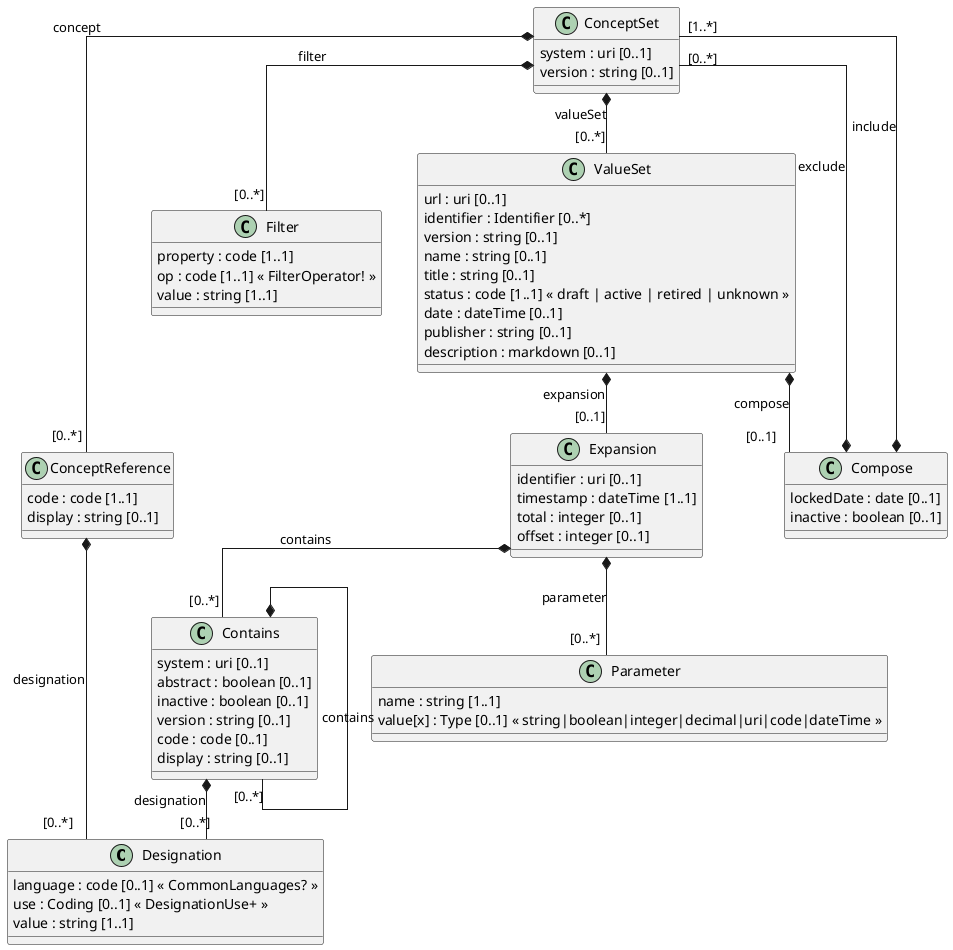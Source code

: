 @startuml
' ========================================
' start: configuration
' ========================================

skinparam linetype ortho

' ========================================
' end: configuration
' ========================================

' ========================================
' start: definition of entities/classes
' ========================================

class Designation {
  language : code [0..1] « CommonLanguages? »
  use : Coding [0..1] « DesignationUse+ »
  value : string [1..1]
}

class Expansion {
  identifier : uri [0..1]
  timestamp : dateTime [1..1]
  total : integer [0..1]
  offset : integer [0..1]
}

class ConceptReference {
  code : code [1..1]
  display : string [0..1]
}

class ConceptSet {
  system : uri [0..1]
  version : string [0..1]
}

class Contains {
  system : uri [0..1]
  abstract : boolean [0..1]
  inactive : boolean [0..1]
  version : string [0..1]
  code : code [0..1]
  display : string [0..1]
}

class Compose {
  lockedDate : date [0..1]
  inactive : boolean [0..1]
}

class Filter {
  property : code [1..1]
  op : code [1..1] « FilterOperator! »
  value : string [1..1]
}

class Parameter {
  name : string [1..1]
  value[x] : Type [0..1] « string|boolean|integer|decimal|uri|code|dateTime »
}

class ValueSet {
  url : uri [0..1]
  identifier : Identifier [0..*]
  version : string [0..1]
  name : string [0..1]
  title : string [0..1]
  status : code [1..1] « draft | active | retired | unknown »
  date : dateTime [0..1]
  publisher : string [0..1]
  description : markdown [0..1]
}

' ========================================
' end: definition of entities/classes
' ========================================

' ========================================
' start: definition of associations
' ========================================

ValueSet  *-- "[0..1]" Expansion : expansion
ValueSet  *-- "[0..1]" Compose : compose
Expansion *-- "[0..*]" Parameter : parameter
Expansion *-- "[0..*]" Contains : contains
Contains *-- "[0..*]" Contains : contains
Contains *-- "[0..*]" Designation : designation
ConceptReference *-- "[0..*]" Designation : designation
ConceptSet *-- "[0..*]" ValueSet : valueSet
ConceptSet *-- "[0..*]" ConceptReference : concept
ConceptSet *-- "[0..*]" Filter : filter
Compose *-- "[1..*]" ConceptSet : include
Compose *-- "[0..*]" ConceptSet : exclude

' ========================================
' end: definition of associations
' ========================================
@enduml
